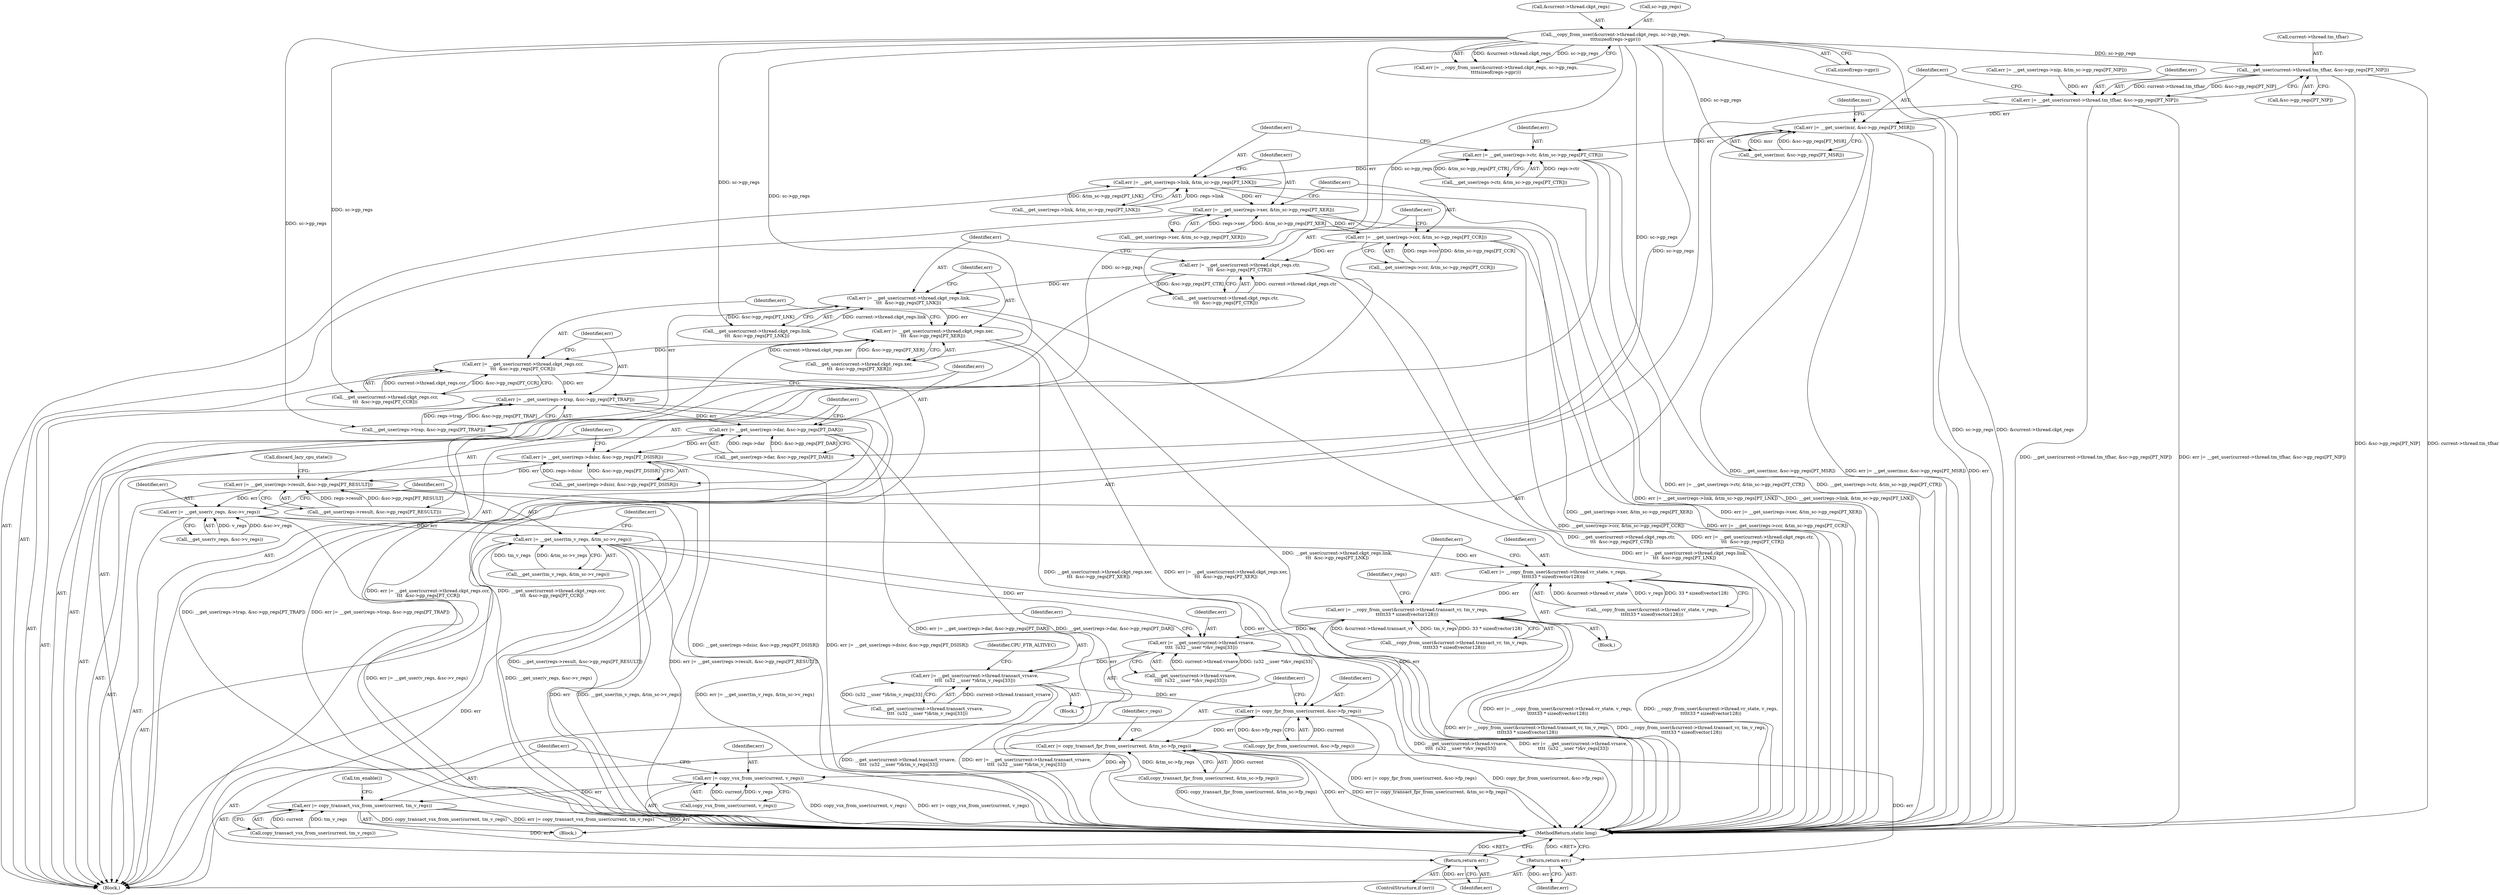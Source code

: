 digraph "0_linux_d2b9d2a5ad5ef04ff978c9923d19730cb05efd55_0@array" {
"1000173" [label="(Call,__get_user(current->thread.tm_tfhar, &sc->gp_regs[PT_NIP]))"];
"1000145" [label="(Call,__copy_from_user(&current->thread.ckpt_regs, sc->gp_regs,\n\t\t\t\tsizeof(regs->gpr)))"];
"1000171" [label="(Call,err |= __get_user(current->thread.tm_tfhar, &sc->gp_regs[PT_NIP]))"];
"1000185" [label="(Call,err |= __get_user(msr, &sc->gp_regs[PT_MSR]))"];
"1000227" [label="(Call,err |= __get_user(regs->ctr, &tm_sc->gp_regs[PT_CTR]))"];
"1000239" [label="(Call,err |= __get_user(regs->link, &tm_sc->gp_regs[PT_LNK]))"];
"1000251" [label="(Call,err |= __get_user(regs->xer, &tm_sc->gp_regs[PT_XER]))"];
"1000263" [label="(Call,err |= __get_user(regs->ccr, &tm_sc->gp_regs[PT_CCR]))"];
"1000275" [label="(Call,err |= __get_user(current->thread.ckpt_regs.ctr,\n\t\t\t  &sc->gp_regs[PT_CTR]))"];
"1000291" [label="(Call,err |= __get_user(current->thread.ckpt_regs.link,\n\t\t\t  &sc->gp_regs[PT_LNK]))"];
"1000307" [label="(Call,err |= __get_user(current->thread.ckpt_regs.xer,\n\t\t\t  &sc->gp_regs[PT_XER]))"];
"1000323" [label="(Call,err |= __get_user(current->thread.ckpt_regs.ccr,\n\t\t\t  &sc->gp_regs[PT_CCR]))"];
"1000339" [label="(Call,err |= __get_user(regs->trap, &sc->gp_regs[PT_TRAP]))"];
"1000351" [label="(Call,err |= __get_user(regs->dar, &sc->gp_regs[PT_DAR]))"];
"1000363" [label="(Call,err |= __get_user(regs->dsisr, &sc->gp_regs[PT_DSISR]))"];
"1000375" [label="(Call,err |= __get_user(regs->result, &sc->gp_regs[PT_RESULT]))"];
"1000402" [label="(Call,err |= __get_user(v_regs, &sc->v_regs))"];
"1000410" [label="(Call,err |= __get_user(tm_v_regs, &tm_sc->v_regs))"];
"1000420" [label="(Return,return err;)"];
"1000465" [label="(Call,err |= __copy_from_user(&current->thread.vr_state, v_regs,\n\t\t\t\t\t33 * sizeof(vector128)))"];
"1000479" [label="(Call,err |= __copy_from_user(&current->thread.transact_vr, tm_v_regs,\n\t\t\t\t\t33 * sizeof(vector128)))"];
"1000534" [label="(Call,err |= __get_user(current->thread.vrsave,\n\t\t\t\t  (u32 __user *)&v_regs[33]))"];
"1000548" [label="(Call,err |= __get_user(current->thread.transact_vrsave,\n\t\t\t\t  (u32 __user *)&tm_v_regs[33]))"];
"1000588" [label="(Call,err |= copy_fpr_from_user(current, &sc->fp_regs))"];
"1000596" [label="(Call,err |= copy_transact_fpr_from_user(current, &tm_sc->fp_regs))"];
"1000619" [label="(Call,err |= copy_vsx_from_user(current, v_regs))"];
"1000624" [label="(Call,err |= copy_transact_vsx_from_user(current, tm_v_regs))"];
"1000717" [label="(Return,return err;)"];
"1000376" [label="(Identifier,err)"];
"1000276" [label="(Identifier,err)"];
"1000620" [label="(Identifier,err)"];
"1000402" [label="(Call,err |= __get_user(v_regs, &sc->v_regs))"];
"1000186" [label="(Identifier,err)"];
"1000598" [label="(Call,copy_transact_fpr_from_user(current, &tm_sc->fp_regs))"];
"1000365" [label="(Call,__get_user(regs->dsisr, &sc->gp_regs[PT_DSISR]))"];
"1000173" [label="(Call,__get_user(current->thread.tm_tfhar, &sc->gp_regs[PT_NIP]))"];
"1000241" [label="(Call,__get_user(regs->link, &tm_sc->gp_regs[PT_LNK]))"];
"1000536" [label="(Call,__get_user(current->thread.vrsave,\n\t\t\t\t  (u32 __user *)&v_regs[33]))"];
"1000588" [label="(Call,err |= copy_fpr_from_user(current, &sc->fp_regs))"];
"1000612" [label="(Block,)"];
"1000363" [label="(Call,err |= __get_user(regs->dsisr, &sc->gp_regs[PT_DSISR]))"];
"1000528" [label="(Identifier,v_regs)"];
"1000596" [label="(Call,err |= copy_transact_fpr_from_user(current, &tm_sc->fp_regs))"];
"1000171" [label="(Call,err |= __get_user(current->thread.tm_tfhar, &sc->gp_regs[PT_NIP]))"];
"1000404" [label="(Call,__get_user(v_regs, &sc->v_regs))"];
"1000146" [label="(Call,&current->thread.ckpt_regs)"];
"1000466" [label="(Identifier,err)"];
"1000375" [label="(Call,err |= __get_user(regs->result, &sc->gp_regs[PT_RESULT]))"];
"1000410" [label="(Call,err |= __get_user(tm_v_regs, &tm_sc->v_regs))"];
"1000625" [label="(Identifier,err)"];
"1000480" [label="(Identifier,err)"];
"1000412" [label="(Call,__get_user(tm_v_regs, &tm_sc->v_regs))"];
"1000143" [label="(Call,err |= __copy_from_user(&current->thread.ckpt_regs, sc->gp_regs,\n\t\t\t\tsizeof(regs->gpr)))"];
"1000549" [label="(Identifier,err)"];
"1000324" [label="(Identifier,err)"];
"1000533" [label="(Block,)"];
"1000467" [label="(Call,__copy_from_user(&current->thread.vr_state, v_regs,\n\t\t\t\t\t33 * sizeof(vector128)))"];
"1000606" [label="(Identifier,v_regs)"];
"1000597" [label="(Identifier,err)"];
"1000419" [label="(Identifier,err)"];
"1000229" [label="(Call,__get_user(regs->ctr, &tm_sc->gp_regs[PT_CTR]))"];
"1000179" [label="(Call,&sc->gp_regs[PT_NIP])"];
"1000309" [label="(Call,__get_user(current->thread.ckpt_regs.xer,\n\t\t\t  &sc->gp_regs[PT_XER]))"];
"1000253" [label="(Call,__get_user(regs->xer, &tm_sc->gp_regs[PT_XER]))"];
"1000264" [label="(Identifier,err)"];
"1000718" [label="(Identifier,err)"];
"1000353" [label="(Call,__get_user(regs->dar, &sc->gp_regs[PT_DAR]))"];
"1000227" [label="(Call,err |= __get_user(regs->ctr, &tm_sc->gp_regs[PT_CTR]))"];
"1000145" [label="(Call,__copy_from_user(&current->thread.ckpt_regs, sc->gp_regs,\n\t\t\t\tsizeof(regs->gpr)))"];
"1000265" [label="(Call,__get_user(regs->ccr, &tm_sc->gp_regs[PT_CCR]))"];
"1000418" [label="(ControlStructure,if (err))"];
"1000421" [label="(Identifier,err)"];
"1000580" [label="(Identifier,CPU_FTR_ALTIVEC)"];
"1000277" [label="(Call,__get_user(current->thread.ckpt_regs.ctr,\n\t\t\t  &sc->gp_regs[PT_CTR]))"];
"1000263" [label="(Call,err |= __get_user(regs->ccr, &tm_sc->gp_regs[PT_CCR]))"];
"1000621" [label="(Call,copy_vsx_from_user(current, v_regs))"];
"1000172" [label="(Identifier,err)"];
"1000403" [label="(Identifier,err)"];
"1000185" [label="(Call,err |= __get_user(msr, &sc->gp_regs[PT_MSR]))"];
"1000481" [label="(Call,__copy_from_user(&current->thread.transact_vr, tm_v_regs,\n\t\t\t\t\t33 * sizeof(vector128)))"];
"1000387" [label="(Call,discard_lazy_cpu_state())"];
"1000464" [label="(Block,)"];
"1000589" [label="(Identifier,err)"];
"1000619" [label="(Call,err |= copy_vsx_from_user(current, v_regs))"];
"1000228" [label="(Identifier,err)"];
"1000239" [label="(Call,err |= __get_user(regs->link, &tm_sc->gp_regs[PT_LNK]))"];
"1000121" [label="(Block,)"];
"1000411" [label="(Identifier,err)"];
"1000465" [label="(Call,err |= __copy_from_user(&current->thread.vr_state, v_regs,\n\t\t\t\t\t33 * sizeof(vector128)))"];
"1000667" [label="(Call,tm_enable())"];
"1000535" [label="(Identifier,err)"];
"1000364" [label="(Identifier,err)"];
"1000548" [label="(Call,err |= __get_user(current->thread.transact_vrsave,\n\t\t\t\t  (u32 __user *)&tm_v_regs[33]))"];
"1000275" [label="(Call,err |= __get_user(current->thread.ckpt_regs.ctr,\n\t\t\t  &sc->gp_regs[PT_CTR]))"];
"1000339" [label="(Call,err |= __get_user(regs->trap, &sc->gp_regs[PT_TRAP]))"];
"1000291" [label="(Call,err |= __get_user(current->thread.ckpt_regs.link,\n\t\t\t  &sc->gp_regs[PT_LNK]))"];
"1000550" [label="(Call,__get_user(current->thread.transact_vrsave,\n\t\t\t\t  (u32 __user *)&tm_v_regs[33]))"];
"1000187" [label="(Call,__get_user(msr, &sc->gp_regs[PT_MSR]))"];
"1000251" [label="(Call,err |= __get_user(regs->xer, &tm_sc->gp_regs[PT_XER]))"];
"1000240" [label="(Identifier,err)"];
"1000155" [label="(Call,sizeof(regs->gpr))"];
"1000293" [label="(Call,__get_user(current->thread.ckpt_regs.link,\n\t\t\t  &sc->gp_regs[PT_LNK]))"];
"1000479" [label="(Call,err |= __copy_from_user(&current->thread.transact_vr, tm_v_regs,\n\t\t\t\t\t33 * sizeof(vector128)))"];
"1000626" [label="(Call,copy_transact_vsx_from_user(current, tm_v_regs))"];
"1000307" [label="(Call,err |= __get_user(current->thread.ckpt_regs.xer,\n\t\t\t  &sc->gp_regs[PT_XER]))"];
"1000352" [label="(Identifier,err)"];
"1000534" [label="(Call,err |= __get_user(current->thread.vrsave,\n\t\t\t\t  (u32 __user *)&v_regs[33]))"];
"1000197" [label="(Identifier,msr)"];
"1000717" [label="(Return,return err;)"];
"1000420" [label="(Return,return err;)"];
"1000152" [label="(Call,sc->gp_regs)"];
"1000252" [label="(Identifier,err)"];
"1000174" [label="(Call,current->thread.tm_tfhar)"];
"1000308" [label="(Identifier,err)"];
"1000377" [label="(Call,__get_user(regs->result, &sc->gp_regs[PT_RESULT]))"];
"1000341" [label="(Call,__get_user(regs->trap, &sc->gp_regs[PT_TRAP]))"];
"1000292" [label="(Identifier,err)"];
"1000340" [label="(Identifier,err)"];
"1000159" [label="(Call,err |= __get_user(regs->nip, &tm_sc->gp_regs[PT_NIP]))"];
"1000323" [label="(Call,err |= __get_user(current->thread.ckpt_regs.ccr,\n\t\t\t  &sc->gp_regs[PT_CCR]))"];
"1000590" [label="(Call,copy_fpr_from_user(current, &sc->fp_regs))"];
"1000719" [label="(MethodReturn,static long)"];
"1000624" [label="(Call,err |= copy_transact_vsx_from_user(current, tm_v_regs))"];
"1000351" [label="(Call,err |= __get_user(regs->dar, &sc->gp_regs[PT_DAR]))"];
"1000325" [label="(Call,__get_user(current->thread.ckpt_regs.ccr,\n\t\t\t  &sc->gp_regs[PT_CCR]))"];
"1000173" -> "1000171"  [label="AST: "];
"1000173" -> "1000179"  [label="CFG: "];
"1000174" -> "1000173"  [label="AST: "];
"1000179" -> "1000173"  [label="AST: "];
"1000171" -> "1000173"  [label="CFG: "];
"1000173" -> "1000719"  [label="DDG: &sc->gp_regs[PT_NIP]"];
"1000173" -> "1000719"  [label="DDG: current->thread.tm_tfhar"];
"1000173" -> "1000171"  [label="DDG: current->thread.tm_tfhar"];
"1000173" -> "1000171"  [label="DDG: &sc->gp_regs[PT_NIP]"];
"1000145" -> "1000173"  [label="DDG: sc->gp_regs"];
"1000145" -> "1000143"  [label="AST: "];
"1000145" -> "1000155"  [label="CFG: "];
"1000146" -> "1000145"  [label="AST: "];
"1000152" -> "1000145"  [label="AST: "];
"1000155" -> "1000145"  [label="AST: "];
"1000143" -> "1000145"  [label="CFG: "];
"1000145" -> "1000719"  [label="DDG: sc->gp_regs"];
"1000145" -> "1000719"  [label="DDG: &current->thread.ckpt_regs"];
"1000145" -> "1000143"  [label="DDG: &current->thread.ckpt_regs"];
"1000145" -> "1000143"  [label="DDG: sc->gp_regs"];
"1000145" -> "1000187"  [label="DDG: sc->gp_regs"];
"1000145" -> "1000277"  [label="DDG: sc->gp_regs"];
"1000145" -> "1000293"  [label="DDG: sc->gp_regs"];
"1000145" -> "1000309"  [label="DDG: sc->gp_regs"];
"1000145" -> "1000325"  [label="DDG: sc->gp_regs"];
"1000145" -> "1000341"  [label="DDG: sc->gp_regs"];
"1000145" -> "1000353"  [label="DDG: sc->gp_regs"];
"1000145" -> "1000365"  [label="DDG: sc->gp_regs"];
"1000145" -> "1000377"  [label="DDG: sc->gp_regs"];
"1000171" -> "1000121"  [label="AST: "];
"1000172" -> "1000171"  [label="AST: "];
"1000186" -> "1000171"  [label="CFG: "];
"1000171" -> "1000719"  [label="DDG: __get_user(current->thread.tm_tfhar, &sc->gp_regs[PT_NIP])"];
"1000171" -> "1000719"  [label="DDG: err |= __get_user(current->thread.tm_tfhar, &sc->gp_regs[PT_NIP])"];
"1000159" -> "1000171"  [label="DDG: err"];
"1000171" -> "1000185"  [label="DDG: err"];
"1000185" -> "1000121"  [label="AST: "];
"1000185" -> "1000187"  [label="CFG: "];
"1000186" -> "1000185"  [label="AST: "];
"1000187" -> "1000185"  [label="AST: "];
"1000197" -> "1000185"  [label="CFG: "];
"1000185" -> "1000719"  [label="DDG: err"];
"1000185" -> "1000719"  [label="DDG: __get_user(msr, &sc->gp_regs[PT_MSR])"];
"1000185" -> "1000719"  [label="DDG: err |= __get_user(msr, &sc->gp_regs[PT_MSR])"];
"1000187" -> "1000185"  [label="DDG: msr"];
"1000187" -> "1000185"  [label="DDG: &sc->gp_regs[PT_MSR]"];
"1000185" -> "1000227"  [label="DDG: err"];
"1000227" -> "1000121"  [label="AST: "];
"1000227" -> "1000229"  [label="CFG: "];
"1000228" -> "1000227"  [label="AST: "];
"1000229" -> "1000227"  [label="AST: "];
"1000240" -> "1000227"  [label="CFG: "];
"1000227" -> "1000719"  [label="DDG: err |= __get_user(regs->ctr, &tm_sc->gp_regs[PT_CTR])"];
"1000227" -> "1000719"  [label="DDG: __get_user(regs->ctr, &tm_sc->gp_regs[PT_CTR])"];
"1000229" -> "1000227"  [label="DDG: regs->ctr"];
"1000229" -> "1000227"  [label="DDG: &tm_sc->gp_regs[PT_CTR]"];
"1000227" -> "1000239"  [label="DDG: err"];
"1000239" -> "1000121"  [label="AST: "];
"1000239" -> "1000241"  [label="CFG: "];
"1000240" -> "1000239"  [label="AST: "];
"1000241" -> "1000239"  [label="AST: "];
"1000252" -> "1000239"  [label="CFG: "];
"1000239" -> "1000719"  [label="DDG: err |= __get_user(regs->link, &tm_sc->gp_regs[PT_LNK])"];
"1000239" -> "1000719"  [label="DDG: __get_user(regs->link, &tm_sc->gp_regs[PT_LNK])"];
"1000241" -> "1000239"  [label="DDG: regs->link"];
"1000241" -> "1000239"  [label="DDG: &tm_sc->gp_regs[PT_LNK]"];
"1000239" -> "1000251"  [label="DDG: err"];
"1000251" -> "1000121"  [label="AST: "];
"1000251" -> "1000253"  [label="CFG: "];
"1000252" -> "1000251"  [label="AST: "];
"1000253" -> "1000251"  [label="AST: "];
"1000264" -> "1000251"  [label="CFG: "];
"1000251" -> "1000719"  [label="DDG: err |= __get_user(regs->xer, &tm_sc->gp_regs[PT_XER])"];
"1000251" -> "1000719"  [label="DDG: __get_user(regs->xer, &tm_sc->gp_regs[PT_XER])"];
"1000253" -> "1000251"  [label="DDG: regs->xer"];
"1000253" -> "1000251"  [label="DDG: &tm_sc->gp_regs[PT_XER]"];
"1000251" -> "1000263"  [label="DDG: err"];
"1000263" -> "1000121"  [label="AST: "];
"1000263" -> "1000265"  [label="CFG: "];
"1000264" -> "1000263"  [label="AST: "];
"1000265" -> "1000263"  [label="AST: "];
"1000276" -> "1000263"  [label="CFG: "];
"1000263" -> "1000719"  [label="DDG: __get_user(regs->ccr, &tm_sc->gp_regs[PT_CCR])"];
"1000263" -> "1000719"  [label="DDG: err |= __get_user(regs->ccr, &tm_sc->gp_regs[PT_CCR])"];
"1000265" -> "1000263"  [label="DDG: regs->ccr"];
"1000265" -> "1000263"  [label="DDG: &tm_sc->gp_regs[PT_CCR]"];
"1000263" -> "1000275"  [label="DDG: err"];
"1000275" -> "1000121"  [label="AST: "];
"1000275" -> "1000277"  [label="CFG: "];
"1000276" -> "1000275"  [label="AST: "];
"1000277" -> "1000275"  [label="AST: "];
"1000292" -> "1000275"  [label="CFG: "];
"1000275" -> "1000719"  [label="DDG: err |= __get_user(current->thread.ckpt_regs.ctr,\n\t\t\t  &sc->gp_regs[PT_CTR])"];
"1000275" -> "1000719"  [label="DDG: __get_user(current->thread.ckpt_regs.ctr,\n\t\t\t  &sc->gp_regs[PT_CTR])"];
"1000277" -> "1000275"  [label="DDG: current->thread.ckpt_regs.ctr"];
"1000277" -> "1000275"  [label="DDG: &sc->gp_regs[PT_CTR]"];
"1000275" -> "1000291"  [label="DDG: err"];
"1000291" -> "1000121"  [label="AST: "];
"1000291" -> "1000293"  [label="CFG: "];
"1000292" -> "1000291"  [label="AST: "];
"1000293" -> "1000291"  [label="AST: "];
"1000308" -> "1000291"  [label="CFG: "];
"1000291" -> "1000719"  [label="DDG: err |= __get_user(current->thread.ckpt_regs.link,\n\t\t\t  &sc->gp_regs[PT_LNK])"];
"1000291" -> "1000719"  [label="DDG: __get_user(current->thread.ckpt_regs.link,\n\t\t\t  &sc->gp_regs[PT_LNK])"];
"1000293" -> "1000291"  [label="DDG: current->thread.ckpt_regs.link"];
"1000293" -> "1000291"  [label="DDG: &sc->gp_regs[PT_LNK]"];
"1000291" -> "1000307"  [label="DDG: err"];
"1000307" -> "1000121"  [label="AST: "];
"1000307" -> "1000309"  [label="CFG: "];
"1000308" -> "1000307"  [label="AST: "];
"1000309" -> "1000307"  [label="AST: "];
"1000324" -> "1000307"  [label="CFG: "];
"1000307" -> "1000719"  [label="DDG: __get_user(current->thread.ckpt_regs.xer,\n\t\t\t  &sc->gp_regs[PT_XER])"];
"1000307" -> "1000719"  [label="DDG: err |= __get_user(current->thread.ckpt_regs.xer,\n\t\t\t  &sc->gp_regs[PT_XER])"];
"1000309" -> "1000307"  [label="DDG: current->thread.ckpt_regs.xer"];
"1000309" -> "1000307"  [label="DDG: &sc->gp_regs[PT_XER]"];
"1000307" -> "1000323"  [label="DDG: err"];
"1000323" -> "1000121"  [label="AST: "];
"1000323" -> "1000325"  [label="CFG: "];
"1000324" -> "1000323"  [label="AST: "];
"1000325" -> "1000323"  [label="AST: "];
"1000340" -> "1000323"  [label="CFG: "];
"1000323" -> "1000719"  [label="DDG: __get_user(current->thread.ckpt_regs.ccr,\n\t\t\t  &sc->gp_regs[PT_CCR])"];
"1000323" -> "1000719"  [label="DDG: err |= __get_user(current->thread.ckpt_regs.ccr,\n\t\t\t  &sc->gp_regs[PT_CCR])"];
"1000325" -> "1000323"  [label="DDG: current->thread.ckpt_regs.ccr"];
"1000325" -> "1000323"  [label="DDG: &sc->gp_regs[PT_CCR]"];
"1000323" -> "1000339"  [label="DDG: err"];
"1000339" -> "1000121"  [label="AST: "];
"1000339" -> "1000341"  [label="CFG: "];
"1000340" -> "1000339"  [label="AST: "];
"1000341" -> "1000339"  [label="AST: "];
"1000352" -> "1000339"  [label="CFG: "];
"1000339" -> "1000719"  [label="DDG: err |= __get_user(regs->trap, &sc->gp_regs[PT_TRAP])"];
"1000339" -> "1000719"  [label="DDG: __get_user(regs->trap, &sc->gp_regs[PT_TRAP])"];
"1000341" -> "1000339"  [label="DDG: regs->trap"];
"1000341" -> "1000339"  [label="DDG: &sc->gp_regs[PT_TRAP]"];
"1000339" -> "1000351"  [label="DDG: err"];
"1000351" -> "1000121"  [label="AST: "];
"1000351" -> "1000353"  [label="CFG: "];
"1000352" -> "1000351"  [label="AST: "];
"1000353" -> "1000351"  [label="AST: "];
"1000364" -> "1000351"  [label="CFG: "];
"1000351" -> "1000719"  [label="DDG: err |= __get_user(regs->dar, &sc->gp_regs[PT_DAR])"];
"1000351" -> "1000719"  [label="DDG: __get_user(regs->dar, &sc->gp_regs[PT_DAR])"];
"1000353" -> "1000351"  [label="DDG: regs->dar"];
"1000353" -> "1000351"  [label="DDG: &sc->gp_regs[PT_DAR]"];
"1000351" -> "1000363"  [label="DDG: err"];
"1000363" -> "1000121"  [label="AST: "];
"1000363" -> "1000365"  [label="CFG: "];
"1000364" -> "1000363"  [label="AST: "];
"1000365" -> "1000363"  [label="AST: "];
"1000376" -> "1000363"  [label="CFG: "];
"1000363" -> "1000719"  [label="DDG: __get_user(regs->dsisr, &sc->gp_regs[PT_DSISR])"];
"1000363" -> "1000719"  [label="DDG: err |= __get_user(regs->dsisr, &sc->gp_regs[PT_DSISR])"];
"1000365" -> "1000363"  [label="DDG: regs->dsisr"];
"1000365" -> "1000363"  [label="DDG: &sc->gp_regs[PT_DSISR]"];
"1000363" -> "1000375"  [label="DDG: err"];
"1000375" -> "1000121"  [label="AST: "];
"1000375" -> "1000377"  [label="CFG: "];
"1000376" -> "1000375"  [label="AST: "];
"1000377" -> "1000375"  [label="AST: "];
"1000387" -> "1000375"  [label="CFG: "];
"1000375" -> "1000719"  [label="DDG: __get_user(regs->result, &sc->gp_regs[PT_RESULT])"];
"1000375" -> "1000719"  [label="DDG: err |= __get_user(regs->result, &sc->gp_regs[PT_RESULT])"];
"1000377" -> "1000375"  [label="DDG: regs->result"];
"1000377" -> "1000375"  [label="DDG: &sc->gp_regs[PT_RESULT]"];
"1000375" -> "1000402"  [label="DDG: err"];
"1000402" -> "1000121"  [label="AST: "];
"1000402" -> "1000404"  [label="CFG: "];
"1000403" -> "1000402"  [label="AST: "];
"1000404" -> "1000402"  [label="AST: "];
"1000411" -> "1000402"  [label="CFG: "];
"1000402" -> "1000719"  [label="DDG: __get_user(v_regs, &sc->v_regs)"];
"1000402" -> "1000719"  [label="DDG: err |= __get_user(v_regs, &sc->v_regs)"];
"1000404" -> "1000402"  [label="DDG: v_regs"];
"1000404" -> "1000402"  [label="DDG: &sc->v_regs"];
"1000402" -> "1000410"  [label="DDG: err"];
"1000410" -> "1000121"  [label="AST: "];
"1000410" -> "1000412"  [label="CFG: "];
"1000411" -> "1000410"  [label="AST: "];
"1000412" -> "1000410"  [label="AST: "];
"1000419" -> "1000410"  [label="CFG: "];
"1000410" -> "1000719"  [label="DDG: err"];
"1000410" -> "1000719"  [label="DDG: __get_user(tm_v_regs, &tm_sc->v_regs)"];
"1000410" -> "1000719"  [label="DDG: err |= __get_user(tm_v_regs, &tm_sc->v_regs)"];
"1000412" -> "1000410"  [label="DDG: tm_v_regs"];
"1000412" -> "1000410"  [label="DDG: &tm_sc->v_regs"];
"1000410" -> "1000420"  [label="DDG: err"];
"1000410" -> "1000465"  [label="DDG: err"];
"1000410" -> "1000534"  [label="DDG: err"];
"1000410" -> "1000588"  [label="DDG: err"];
"1000420" -> "1000418"  [label="AST: "];
"1000420" -> "1000421"  [label="CFG: "];
"1000421" -> "1000420"  [label="AST: "];
"1000719" -> "1000420"  [label="CFG: "];
"1000420" -> "1000719"  [label="DDG: <RET>"];
"1000421" -> "1000420"  [label="DDG: err"];
"1000465" -> "1000464"  [label="AST: "];
"1000465" -> "1000467"  [label="CFG: "];
"1000466" -> "1000465"  [label="AST: "];
"1000467" -> "1000465"  [label="AST: "];
"1000480" -> "1000465"  [label="CFG: "];
"1000465" -> "1000719"  [label="DDG: err |= __copy_from_user(&current->thread.vr_state, v_regs,\n\t\t\t\t\t33 * sizeof(vector128))"];
"1000465" -> "1000719"  [label="DDG: __copy_from_user(&current->thread.vr_state, v_regs,\n\t\t\t\t\t33 * sizeof(vector128))"];
"1000467" -> "1000465"  [label="DDG: &current->thread.vr_state"];
"1000467" -> "1000465"  [label="DDG: v_regs"];
"1000467" -> "1000465"  [label="DDG: 33 * sizeof(vector128)"];
"1000465" -> "1000479"  [label="DDG: err"];
"1000479" -> "1000464"  [label="AST: "];
"1000479" -> "1000481"  [label="CFG: "];
"1000480" -> "1000479"  [label="AST: "];
"1000481" -> "1000479"  [label="AST: "];
"1000528" -> "1000479"  [label="CFG: "];
"1000479" -> "1000719"  [label="DDG: err |= __copy_from_user(&current->thread.transact_vr, tm_v_regs,\n\t\t\t\t\t33 * sizeof(vector128))"];
"1000479" -> "1000719"  [label="DDG: __copy_from_user(&current->thread.transact_vr, tm_v_regs,\n\t\t\t\t\t33 * sizeof(vector128))"];
"1000481" -> "1000479"  [label="DDG: &current->thread.transact_vr"];
"1000481" -> "1000479"  [label="DDG: tm_v_regs"];
"1000481" -> "1000479"  [label="DDG: 33 * sizeof(vector128)"];
"1000479" -> "1000534"  [label="DDG: err"];
"1000479" -> "1000588"  [label="DDG: err"];
"1000534" -> "1000533"  [label="AST: "];
"1000534" -> "1000536"  [label="CFG: "];
"1000535" -> "1000534"  [label="AST: "];
"1000536" -> "1000534"  [label="AST: "];
"1000549" -> "1000534"  [label="CFG: "];
"1000534" -> "1000719"  [label="DDG: __get_user(current->thread.vrsave,\n\t\t\t\t  (u32 __user *)&v_regs[33])"];
"1000534" -> "1000719"  [label="DDG: err |= __get_user(current->thread.vrsave,\n\t\t\t\t  (u32 __user *)&v_regs[33])"];
"1000536" -> "1000534"  [label="DDG: current->thread.vrsave"];
"1000536" -> "1000534"  [label="DDG: (u32 __user *)&v_regs[33]"];
"1000534" -> "1000548"  [label="DDG: err"];
"1000548" -> "1000533"  [label="AST: "];
"1000548" -> "1000550"  [label="CFG: "];
"1000549" -> "1000548"  [label="AST: "];
"1000550" -> "1000548"  [label="AST: "];
"1000580" -> "1000548"  [label="CFG: "];
"1000548" -> "1000719"  [label="DDG: __get_user(current->thread.transact_vrsave,\n\t\t\t\t  (u32 __user *)&tm_v_regs[33])"];
"1000548" -> "1000719"  [label="DDG: err |= __get_user(current->thread.transact_vrsave,\n\t\t\t\t  (u32 __user *)&tm_v_regs[33])"];
"1000550" -> "1000548"  [label="DDG: current->thread.transact_vrsave"];
"1000550" -> "1000548"  [label="DDG: (u32 __user *)&tm_v_regs[33]"];
"1000548" -> "1000588"  [label="DDG: err"];
"1000588" -> "1000121"  [label="AST: "];
"1000588" -> "1000590"  [label="CFG: "];
"1000589" -> "1000588"  [label="AST: "];
"1000590" -> "1000588"  [label="AST: "];
"1000597" -> "1000588"  [label="CFG: "];
"1000588" -> "1000719"  [label="DDG: copy_fpr_from_user(current, &sc->fp_regs)"];
"1000588" -> "1000719"  [label="DDG: err |= copy_fpr_from_user(current, &sc->fp_regs)"];
"1000590" -> "1000588"  [label="DDG: current"];
"1000590" -> "1000588"  [label="DDG: &sc->fp_regs"];
"1000588" -> "1000596"  [label="DDG: err"];
"1000596" -> "1000121"  [label="AST: "];
"1000596" -> "1000598"  [label="CFG: "];
"1000597" -> "1000596"  [label="AST: "];
"1000598" -> "1000596"  [label="AST: "];
"1000606" -> "1000596"  [label="CFG: "];
"1000596" -> "1000719"  [label="DDG: copy_transact_fpr_from_user(current, &tm_sc->fp_regs)"];
"1000596" -> "1000719"  [label="DDG: err"];
"1000596" -> "1000719"  [label="DDG: err |= copy_transact_fpr_from_user(current, &tm_sc->fp_regs)"];
"1000598" -> "1000596"  [label="DDG: current"];
"1000598" -> "1000596"  [label="DDG: &tm_sc->fp_regs"];
"1000596" -> "1000619"  [label="DDG: err"];
"1000596" -> "1000717"  [label="DDG: err"];
"1000619" -> "1000612"  [label="AST: "];
"1000619" -> "1000621"  [label="CFG: "];
"1000620" -> "1000619"  [label="AST: "];
"1000621" -> "1000619"  [label="AST: "];
"1000625" -> "1000619"  [label="CFG: "];
"1000619" -> "1000719"  [label="DDG: copy_vsx_from_user(current, v_regs)"];
"1000619" -> "1000719"  [label="DDG: err |= copy_vsx_from_user(current, v_regs)"];
"1000621" -> "1000619"  [label="DDG: current"];
"1000621" -> "1000619"  [label="DDG: v_regs"];
"1000619" -> "1000624"  [label="DDG: err"];
"1000624" -> "1000612"  [label="AST: "];
"1000624" -> "1000626"  [label="CFG: "];
"1000625" -> "1000624"  [label="AST: "];
"1000626" -> "1000624"  [label="AST: "];
"1000667" -> "1000624"  [label="CFG: "];
"1000624" -> "1000719"  [label="DDG: copy_transact_vsx_from_user(current, tm_v_regs)"];
"1000624" -> "1000719"  [label="DDG: err |= copy_transact_vsx_from_user(current, tm_v_regs)"];
"1000624" -> "1000719"  [label="DDG: err"];
"1000626" -> "1000624"  [label="DDG: current"];
"1000626" -> "1000624"  [label="DDG: tm_v_regs"];
"1000624" -> "1000717"  [label="DDG: err"];
"1000717" -> "1000121"  [label="AST: "];
"1000717" -> "1000718"  [label="CFG: "];
"1000718" -> "1000717"  [label="AST: "];
"1000719" -> "1000717"  [label="CFG: "];
"1000717" -> "1000719"  [label="DDG: <RET>"];
"1000718" -> "1000717"  [label="DDG: err"];
}
